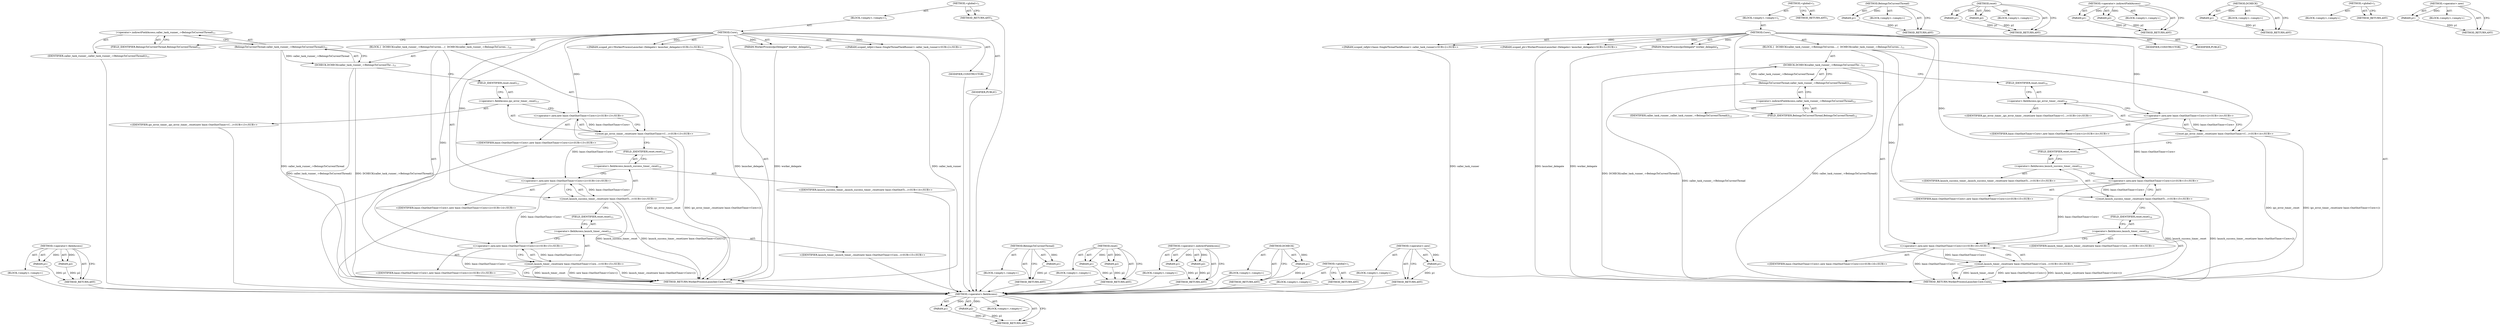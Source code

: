 digraph "&lt;operator&gt;.new" {
vulnerable_81 [label=<(METHOD,&lt;operator&gt;.fieldAccess)>];
vulnerable_82 [label=<(PARAM,p1)>];
vulnerable_83 [label=<(PARAM,p2)>];
vulnerable_84 [label=<(BLOCK,&lt;empty&gt;,&lt;empty&gt;)>];
vulnerable_85 [label=<(METHOD_RETURN,ANY)>];
vulnerable_6 [label=<(METHOD,&lt;global&gt;)<SUB>1</SUB>>];
vulnerable_7 [label=<(BLOCK,&lt;empty&gt;,&lt;empty&gt;)<SUB>1</SUB>>];
vulnerable_8 [label=<(METHOD,Core)<SUB>1</SUB>>];
vulnerable_9 [label="<(PARAM,scoped_refptr&lt;base::SingleThreadTaskRunner&gt; caller_task_runner)<SUB>2</SUB>>"];
vulnerable_10 [label="<(PARAM,scoped_ptr&lt;WorkerProcessLauncher::Delegate&gt; launcher_delegate)<SUB>3</SUB>>"];
vulnerable_11 [label=<(PARAM,WorkerProcessIpcDelegate* worker_delegate)<SUB>4</SUB>>];
vulnerable_12 [label=<(BLOCK,{
  DCHECK(caller_task_runner_-&gt;BelongsToCurren...,{
  DCHECK(caller_task_runner_-&gt;BelongsToCurren...)<SUB>10</SUB>>];
vulnerable_13 [label=<(DCHECK,DCHECK(caller_task_runner_-&gt;BelongsToCurrentThr...)<SUB>11</SUB>>];
vulnerable_14 [label=<(BelongsToCurrentThread,caller_task_runner_-&gt;BelongsToCurrentThread())<SUB>11</SUB>>];
vulnerable_15 [label=<(&lt;operator&gt;.indirectFieldAccess,caller_task_runner_-&gt;BelongsToCurrentThread)<SUB>11</SUB>>];
vulnerable_16 [label=<(IDENTIFIER,caller_task_runner_,caller_task_runner_-&gt;BelongsToCurrentThread())<SUB>11</SUB>>];
vulnerable_17 [label=<(FIELD_IDENTIFIER,BelongsToCurrentThread,BelongsToCurrentThread)<SUB>11</SUB>>];
vulnerable_18 [label="<(reset,ipc_error_timer_.reset(new base::OneShotTimer&lt;C...)<SUB>13</SUB>>"];
vulnerable_19 [label=<(&lt;operator&gt;.fieldAccess,ipc_error_timer_.reset)<SUB>13</SUB>>];
vulnerable_20 [label="<(IDENTIFIER,ipc_error_timer_,ipc_error_timer_.reset(new base::OneShotTimer&lt;C...)<SUB>13</SUB>>"];
vulnerable_21 [label=<(FIELD_IDENTIFIER,reset,reset)<SUB>13</SUB>>];
vulnerable_22 [label="<(&lt;operator&gt;.new,new base::OneShotTimer&lt;Core&gt;())<SUB>13</SUB>>"];
vulnerable_23 [label="<(IDENTIFIER,base::OneShotTimer&lt;Core&gt;,new base::OneShotTimer&lt;Core&gt;())<SUB>13</SUB>>"];
vulnerable_24 [label="<(reset,launch_success_timer_.reset(new base::OneShotTi...)<SUB>14</SUB>>"];
vulnerable_25 [label=<(&lt;operator&gt;.fieldAccess,launch_success_timer_.reset)<SUB>14</SUB>>];
vulnerable_26 [label="<(IDENTIFIER,launch_success_timer_,launch_success_timer_.reset(new base::OneShotTi...)<SUB>14</SUB>>"];
vulnerable_27 [label=<(FIELD_IDENTIFIER,reset,reset)<SUB>14</SUB>>];
vulnerable_28 [label="<(&lt;operator&gt;.new,new base::OneShotTimer&lt;Core&gt;())<SUB>14</SUB>>"];
vulnerable_29 [label="<(IDENTIFIER,base::OneShotTimer&lt;Core&gt;,new base::OneShotTimer&lt;Core&gt;())<SUB>14</SUB>>"];
vulnerable_30 [label="<(reset,launch_timer_.reset(new base::OneShotTimer&lt;Core...)<SUB>15</SUB>>"];
vulnerable_31 [label=<(&lt;operator&gt;.fieldAccess,launch_timer_.reset)<SUB>15</SUB>>];
vulnerable_32 [label="<(IDENTIFIER,launch_timer_,launch_timer_.reset(new base::OneShotTimer&lt;Core...)<SUB>15</SUB>>"];
vulnerable_33 [label=<(FIELD_IDENTIFIER,reset,reset)<SUB>15</SUB>>];
vulnerable_34 [label="<(&lt;operator&gt;.new,new base::OneShotTimer&lt;Core&gt;())<SUB>15</SUB>>"];
vulnerable_35 [label="<(IDENTIFIER,base::OneShotTimer&lt;Core&gt;,new base::OneShotTimer&lt;Core&gt;())<SUB>15</SUB>>"];
vulnerable_36 [label=<(MODIFIER,CONSTRUCTOR)>];
vulnerable_37 [label=<(MODIFIER,PUBLIC)>];
vulnerable_38 [label=<(METHOD_RETURN,WorkerProcessLauncher.Core.Core)<SUB>1</SUB>>];
vulnerable_40 [label=<(METHOD_RETURN,ANY)<SUB>1</SUB>>];
vulnerable_67 [label=<(METHOD,BelongsToCurrentThread)>];
vulnerable_68 [label=<(PARAM,p1)>];
vulnerable_69 [label=<(BLOCK,&lt;empty&gt;,&lt;empty&gt;)>];
vulnerable_70 [label=<(METHOD_RETURN,ANY)>];
vulnerable_76 [label=<(METHOD,reset)>];
vulnerable_77 [label=<(PARAM,p1)>];
vulnerable_78 [label=<(PARAM,p2)>];
vulnerable_79 [label=<(BLOCK,&lt;empty&gt;,&lt;empty&gt;)>];
vulnerable_80 [label=<(METHOD_RETURN,ANY)>];
vulnerable_71 [label=<(METHOD,&lt;operator&gt;.indirectFieldAccess)>];
vulnerable_72 [label=<(PARAM,p1)>];
vulnerable_73 [label=<(PARAM,p2)>];
vulnerable_74 [label=<(BLOCK,&lt;empty&gt;,&lt;empty&gt;)>];
vulnerable_75 [label=<(METHOD_RETURN,ANY)>];
vulnerable_63 [label=<(METHOD,DCHECK)>];
vulnerable_64 [label=<(PARAM,p1)>];
vulnerable_65 [label=<(BLOCK,&lt;empty&gt;,&lt;empty&gt;)>];
vulnerable_66 [label=<(METHOD_RETURN,ANY)>];
vulnerable_57 [label=<(METHOD,&lt;global&gt;)<SUB>1</SUB>>];
vulnerable_58 [label=<(BLOCK,&lt;empty&gt;,&lt;empty&gt;)>];
vulnerable_59 [label=<(METHOD_RETURN,ANY)>];
vulnerable_86 [label=<(METHOD,&lt;operator&gt;.new)>];
vulnerable_87 [label=<(PARAM,p1)>];
vulnerable_88 [label=<(BLOCK,&lt;empty&gt;,&lt;empty&gt;)>];
vulnerable_89 [label=<(METHOD_RETURN,ANY)>];
fixed_81 [label=<(METHOD,&lt;operator&gt;.fieldAccess)>];
fixed_82 [label=<(PARAM,p1)>];
fixed_83 [label=<(PARAM,p2)>];
fixed_84 [label=<(BLOCK,&lt;empty&gt;,&lt;empty&gt;)>];
fixed_85 [label=<(METHOD_RETURN,ANY)>];
fixed_6 [label=<(METHOD,&lt;global&gt;)<SUB>1</SUB>>];
fixed_7 [label=<(BLOCK,&lt;empty&gt;,&lt;empty&gt;)<SUB>1</SUB>>];
fixed_8 [label=<(METHOD,Core)<SUB>1</SUB>>];
fixed_9 [label="<(PARAM,scoped_refptr&lt;base::SingleThreadTaskRunner&gt; caller_task_runner)<SUB>2</SUB>>"];
fixed_10 [label="<(PARAM,scoped_ptr&lt;WorkerProcessLauncher::Delegate&gt; launcher_delegate)<SUB>3</SUB>>"];
fixed_11 [label=<(PARAM,WorkerProcessIpcDelegate* worker_delegate)<SUB>4</SUB>>];
fixed_12 [label=<(BLOCK,{
  DCHECK(caller_task_runner_-&gt;BelongsToCurren...,{
  DCHECK(caller_task_runner_-&gt;BelongsToCurren...)<SUB>11</SUB>>];
fixed_13 [label=<(DCHECK,DCHECK(caller_task_runner_-&gt;BelongsToCurrentThr...)<SUB>12</SUB>>];
fixed_14 [label=<(BelongsToCurrentThread,caller_task_runner_-&gt;BelongsToCurrentThread())<SUB>12</SUB>>];
fixed_15 [label=<(&lt;operator&gt;.indirectFieldAccess,caller_task_runner_-&gt;BelongsToCurrentThread)<SUB>12</SUB>>];
fixed_16 [label=<(IDENTIFIER,caller_task_runner_,caller_task_runner_-&gt;BelongsToCurrentThread())<SUB>12</SUB>>];
fixed_17 [label=<(FIELD_IDENTIFIER,BelongsToCurrentThread,BelongsToCurrentThread)<SUB>12</SUB>>];
fixed_18 [label="<(reset,ipc_error_timer_.reset(new base::OneShotTimer&lt;C...)<SUB>14</SUB>>"];
fixed_19 [label=<(&lt;operator&gt;.fieldAccess,ipc_error_timer_.reset)<SUB>14</SUB>>];
fixed_20 [label="<(IDENTIFIER,ipc_error_timer_,ipc_error_timer_.reset(new base::OneShotTimer&lt;C...)<SUB>14</SUB>>"];
fixed_21 [label=<(FIELD_IDENTIFIER,reset,reset)<SUB>14</SUB>>];
fixed_22 [label="<(&lt;operator&gt;.new,new base::OneShotTimer&lt;Core&gt;())<SUB>14</SUB>>"];
fixed_23 [label="<(IDENTIFIER,base::OneShotTimer&lt;Core&gt;,new base::OneShotTimer&lt;Core&gt;())<SUB>14</SUB>>"];
fixed_24 [label="<(reset,launch_success_timer_.reset(new base::OneShotTi...)<SUB>15</SUB>>"];
fixed_25 [label=<(&lt;operator&gt;.fieldAccess,launch_success_timer_.reset)<SUB>15</SUB>>];
fixed_26 [label="<(IDENTIFIER,launch_success_timer_,launch_success_timer_.reset(new base::OneShotTi...)<SUB>15</SUB>>"];
fixed_27 [label=<(FIELD_IDENTIFIER,reset,reset)<SUB>15</SUB>>];
fixed_28 [label="<(&lt;operator&gt;.new,new base::OneShotTimer&lt;Core&gt;())<SUB>15</SUB>>"];
fixed_29 [label="<(IDENTIFIER,base::OneShotTimer&lt;Core&gt;,new base::OneShotTimer&lt;Core&gt;())<SUB>15</SUB>>"];
fixed_30 [label="<(reset,launch_timer_.reset(new base::OneShotTimer&lt;Core...)<SUB>16</SUB>>"];
fixed_31 [label=<(&lt;operator&gt;.fieldAccess,launch_timer_.reset)<SUB>16</SUB>>];
fixed_32 [label="<(IDENTIFIER,launch_timer_,launch_timer_.reset(new base::OneShotTimer&lt;Core...)<SUB>16</SUB>>"];
fixed_33 [label=<(FIELD_IDENTIFIER,reset,reset)<SUB>16</SUB>>];
fixed_34 [label="<(&lt;operator&gt;.new,new base::OneShotTimer&lt;Core&gt;())<SUB>16</SUB>>"];
fixed_35 [label="<(IDENTIFIER,base::OneShotTimer&lt;Core&gt;,new base::OneShotTimer&lt;Core&gt;())<SUB>16</SUB>>"];
fixed_36 [label=<(MODIFIER,CONSTRUCTOR)>];
fixed_37 [label=<(MODIFIER,PUBLIC)>];
fixed_38 [label=<(METHOD_RETURN,WorkerProcessLauncher.Core.Core)<SUB>1</SUB>>];
fixed_40 [label=<(METHOD_RETURN,ANY)<SUB>1</SUB>>];
fixed_67 [label=<(METHOD,BelongsToCurrentThread)>];
fixed_68 [label=<(PARAM,p1)>];
fixed_69 [label=<(BLOCK,&lt;empty&gt;,&lt;empty&gt;)>];
fixed_70 [label=<(METHOD_RETURN,ANY)>];
fixed_76 [label=<(METHOD,reset)>];
fixed_77 [label=<(PARAM,p1)>];
fixed_78 [label=<(PARAM,p2)>];
fixed_79 [label=<(BLOCK,&lt;empty&gt;,&lt;empty&gt;)>];
fixed_80 [label=<(METHOD_RETURN,ANY)>];
fixed_71 [label=<(METHOD,&lt;operator&gt;.indirectFieldAccess)>];
fixed_72 [label=<(PARAM,p1)>];
fixed_73 [label=<(PARAM,p2)>];
fixed_74 [label=<(BLOCK,&lt;empty&gt;,&lt;empty&gt;)>];
fixed_75 [label=<(METHOD_RETURN,ANY)>];
fixed_63 [label=<(METHOD,DCHECK)>];
fixed_64 [label=<(PARAM,p1)>];
fixed_65 [label=<(BLOCK,&lt;empty&gt;,&lt;empty&gt;)>];
fixed_66 [label=<(METHOD_RETURN,ANY)>];
fixed_57 [label=<(METHOD,&lt;global&gt;)<SUB>1</SUB>>];
fixed_58 [label=<(BLOCK,&lt;empty&gt;,&lt;empty&gt;)>];
fixed_59 [label=<(METHOD_RETURN,ANY)>];
fixed_86 [label=<(METHOD,&lt;operator&gt;.new)>];
fixed_87 [label=<(PARAM,p1)>];
fixed_88 [label=<(BLOCK,&lt;empty&gt;,&lt;empty&gt;)>];
fixed_89 [label=<(METHOD_RETURN,ANY)>];
vulnerable_81 -> vulnerable_82  [key=0, label="AST: "];
vulnerable_81 -> vulnerable_82  [key=1, label="DDG: "];
vulnerable_81 -> vulnerable_84  [key=0, label="AST: "];
vulnerable_81 -> vulnerable_83  [key=0, label="AST: "];
vulnerable_81 -> vulnerable_83  [key=1, label="DDG: "];
vulnerable_81 -> vulnerable_85  [key=0, label="AST: "];
vulnerable_81 -> vulnerable_85  [key=1, label="CFG: "];
vulnerable_82 -> vulnerable_85  [key=0, label="DDG: p1"];
vulnerable_83 -> vulnerable_85  [key=0, label="DDG: p2"];
vulnerable_84 -> fixed_81  [key=0];
vulnerable_85 -> fixed_81  [key=0];
vulnerable_6 -> vulnerable_7  [key=0, label="AST: "];
vulnerable_6 -> vulnerable_40  [key=0, label="AST: "];
vulnerable_6 -> vulnerable_40  [key=1, label="CFG: "];
vulnerable_7 -> vulnerable_8  [key=0, label="AST: "];
vulnerable_8 -> vulnerable_9  [key=0, label="AST: "];
vulnerable_8 -> vulnerable_9  [key=1, label="DDG: "];
vulnerable_8 -> vulnerable_10  [key=0, label="AST: "];
vulnerable_8 -> vulnerable_10  [key=1, label="DDG: "];
vulnerable_8 -> vulnerable_11  [key=0, label="AST: "];
vulnerable_8 -> vulnerable_11  [key=1, label="DDG: "];
vulnerable_8 -> vulnerable_12  [key=0, label="AST: "];
vulnerable_8 -> vulnerable_36  [key=0, label="AST: "];
vulnerable_8 -> vulnerable_37  [key=0, label="AST: "];
vulnerable_8 -> vulnerable_38  [key=0, label="AST: "];
vulnerable_8 -> vulnerable_17  [key=0, label="CFG: "];
vulnerable_8 -> vulnerable_22  [key=0, label="DDG: "];
vulnerable_8 -> vulnerable_28  [key=0, label="DDG: "];
vulnerable_8 -> vulnerable_34  [key=0, label="DDG: "];
vulnerable_9 -> vulnerable_38  [key=0, label="DDG: caller_task_runner"];
vulnerable_10 -> vulnerable_38  [key=0, label="DDG: launcher_delegate"];
vulnerable_11 -> vulnerable_38  [key=0, label="DDG: worker_delegate"];
vulnerable_12 -> vulnerable_13  [key=0, label="AST: "];
vulnerable_12 -> vulnerable_18  [key=0, label="AST: "];
vulnerable_12 -> vulnerable_24  [key=0, label="AST: "];
vulnerable_12 -> vulnerable_30  [key=0, label="AST: "];
vulnerable_13 -> vulnerable_14  [key=0, label="AST: "];
vulnerable_13 -> vulnerable_21  [key=0, label="CFG: "];
vulnerable_13 -> vulnerable_38  [key=0, label="DDG: caller_task_runner_-&gt;BelongsToCurrentThread()"];
vulnerable_13 -> vulnerable_38  [key=1, label="DDG: DCHECK(caller_task_runner_-&gt;BelongsToCurrentThread())"];
vulnerable_14 -> vulnerable_15  [key=0, label="AST: "];
vulnerable_14 -> vulnerable_13  [key=0, label="CFG: "];
vulnerable_14 -> vulnerable_13  [key=1, label="DDG: caller_task_runner_-&gt;BelongsToCurrentThread"];
vulnerable_14 -> vulnerable_38  [key=0, label="DDG: caller_task_runner_-&gt;BelongsToCurrentThread"];
vulnerable_15 -> vulnerable_16  [key=0, label="AST: "];
vulnerable_15 -> vulnerable_17  [key=0, label="AST: "];
vulnerable_15 -> vulnerable_14  [key=0, label="CFG: "];
vulnerable_16 -> fixed_81  [key=0];
vulnerable_17 -> vulnerable_15  [key=0, label="CFG: "];
vulnerable_18 -> vulnerable_19  [key=0, label="AST: "];
vulnerable_18 -> vulnerable_22  [key=0, label="AST: "];
vulnerable_18 -> vulnerable_27  [key=0, label="CFG: "];
vulnerable_18 -> vulnerable_38  [key=0, label="DDG: ipc_error_timer_.reset"];
vulnerable_18 -> vulnerable_38  [key=1, label="DDG: ipc_error_timer_.reset(new base::OneShotTimer&lt;Core&gt;())"];
vulnerable_19 -> vulnerable_20  [key=0, label="AST: "];
vulnerable_19 -> vulnerable_21  [key=0, label="AST: "];
vulnerable_19 -> vulnerable_22  [key=0, label="CFG: "];
vulnerable_20 -> fixed_81  [key=0];
vulnerable_21 -> vulnerable_19  [key=0, label="CFG: "];
vulnerable_22 -> vulnerable_23  [key=0, label="AST: "];
vulnerable_22 -> vulnerable_18  [key=0, label="CFG: "];
vulnerable_22 -> vulnerable_18  [key=1, label="DDG: base::OneShotTimer&lt;Core&gt;"];
vulnerable_22 -> vulnerable_28  [key=0, label="DDG: base::OneShotTimer&lt;Core&gt;"];
vulnerable_23 -> fixed_81  [key=0];
vulnerable_24 -> vulnerable_25  [key=0, label="AST: "];
vulnerable_24 -> vulnerable_28  [key=0, label="AST: "];
vulnerable_24 -> vulnerable_33  [key=0, label="CFG: "];
vulnerable_24 -> vulnerable_38  [key=0, label="DDG: launch_success_timer_.reset"];
vulnerable_24 -> vulnerable_38  [key=1, label="DDG: launch_success_timer_.reset(new base::OneShotTimer&lt;Core&gt;())"];
vulnerable_25 -> vulnerable_26  [key=0, label="AST: "];
vulnerable_25 -> vulnerable_27  [key=0, label="AST: "];
vulnerable_25 -> vulnerable_28  [key=0, label="CFG: "];
vulnerable_26 -> fixed_81  [key=0];
vulnerable_27 -> vulnerable_25  [key=0, label="CFG: "];
vulnerable_28 -> vulnerable_29  [key=0, label="AST: "];
vulnerable_28 -> vulnerable_24  [key=0, label="CFG: "];
vulnerable_28 -> vulnerable_24  [key=1, label="DDG: base::OneShotTimer&lt;Core&gt;"];
vulnerable_28 -> vulnerable_34  [key=0, label="DDG: base::OneShotTimer&lt;Core&gt;"];
vulnerable_29 -> fixed_81  [key=0];
vulnerable_30 -> vulnerable_31  [key=0, label="AST: "];
vulnerable_30 -> vulnerable_34  [key=0, label="AST: "];
vulnerable_30 -> vulnerable_38  [key=0, label="CFG: "];
vulnerable_30 -> vulnerable_38  [key=1, label="DDG: launch_timer_.reset"];
vulnerable_30 -> vulnerable_38  [key=2, label="DDG: new base::OneShotTimer&lt;Core&gt;()"];
vulnerable_30 -> vulnerable_38  [key=3, label="DDG: launch_timer_.reset(new base::OneShotTimer&lt;Core&gt;())"];
vulnerable_31 -> vulnerable_32  [key=0, label="AST: "];
vulnerable_31 -> vulnerable_33  [key=0, label="AST: "];
vulnerable_31 -> vulnerable_34  [key=0, label="CFG: "];
vulnerable_32 -> fixed_81  [key=0];
vulnerable_33 -> vulnerable_31  [key=0, label="CFG: "];
vulnerable_34 -> vulnerable_35  [key=0, label="AST: "];
vulnerable_34 -> vulnerable_30  [key=0, label="CFG: "];
vulnerable_34 -> vulnerable_30  [key=1, label="DDG: base::OneShotTimer&lt;Core&gt;"];
vulnerable_34 -> vulnerable_38  [key=0, label="DDG: base::OneShotTimer&lt;Core&gt;"];
vulnerable_35 -> fixed_81  [key=0];
vulnerable_36 -> fixed_81  [key=0];
vulnerable_37 -> fixed_81  [key=0];
vulnerable_38 -> fixed_81  [key=0];
vulnerable_40 -> fixed_81  [key=0];
vulnerable_67 -> vulnerable_68  [key=0, label="AST: "];
vulnerable_67 -> vulnerable_68  [key=1, label="DDG: "];
vulnerable_67 -> vulnerable_69  [key=0, label="AST: "];
vulnerable_67 -> vulnerable_70  [key=0, label="AST: "];
vulnerable_67 -> vulnerable_70  [key=1, label="CFG: "];
vulnerable_68 -> vulnerable_70  [key=0, label="DDG: p1"];
vulnerable_69 -> fixed_81  [key=0];
vulnerable_70 -> fixed_81  [key=0];
vulnerable_76 -> vulnerable_77  [key=0, label="AST: "];
vulnerable_76 -> vulnerable_77  [key=1, label="DDG: "];
vulnerable_76 -> vulnerable_79  [key=0, label="AST: "];
vulnerable_76 -> vulnerable_78  [key=0, label="AST: "];
vulnerable_76 -> vulnerable_78  [key=1, label="DDG: "];
vulnerable_76 -> vulnerable_80  [key=0, label="AST: "];
vulnerable_76 -> vulnerable_80  [key=1, label="CFG: "];
vulnerable_77 -> vulnerable_80  [key=0, label="DDG: p1"];
vulnerable_78 -> vulnerable_80  [key=0, label="DDG: p2"];
vulnerable_79 -> fixed_81  [key=0];
vulnerable_80 -> fixed_81  [key=0];
vulnerable_71 -> vulnerable_72  [key=0, label="AST: "];
vulnerable_71 -> vulnerable_72  [key=1, label="DDG: "];
vulnerable_71 -> vulnerable_74  [key=0, label="AST: "];
vulnerable_71 -> vulnerable_73  [key=0, label="AST: "];
vulnerable_71 -> vulnerable_73  [key=1, label="DDG: "];
vulnerable_71 -> vulnerable_75  [key=0, label="AST: "];
vulnerable_71 -> vulnerable_75  [key=1, label="CFG: "];
vulnerable_72 -> vulnerable_75  [key=0, label="DDG: p1"];
vulnerable_73 -> vulnerable_75  [key=0, label="DDG: p2"];
vulnerable_74 -> fixed_81  [key=0];
vulnerable_75 -> fixed_81  [key=0];
vulnerable_63 -> vulnerable_64  [key=0, label="AST: "];
vulnerable_63 -> vulnerable_64  [key=1, label="DDG: "];
vulnerable_63 -> vulnerable_65  [key=0, label="AST: "];
vulnerable_63 -> vulnerable_66  [key=0, label="AST: "];
vulnerable_63 -> vulnerable_66  [key=1, label="CFG: "];
vulnerable_64 -> vulnerable_66  [key=0, label="DDG: p1"];
vulnerable_65 -> fixed_81  [key=0];
vulnerable_66 -> fixed_81  [key=0];
vulnerable_57 -> vulnerable_58  [key=0, label="AST: "];
vulnerable_57 -> vulnerable_59  [key=0, label="AST: "];
vulnerable_57 -> vulnerable_59  [key=1, label="CFG: "];
vulnerable_58 -> fixed_81  [key=0];
vulnerable_59 -> fixed_81  [key=0];
vulnerable_86 -> vulnerable_87  [key=0, label="AST: "];
vulnerable_86 -> vulnerable_87  [key=1, label="DDG: "];
vulnerable_86 -> vulnerable_88  [key=0, label="AST: "];
vulnerable_86 -> vulnerable_89  [key=0, label="AST: "];
vulnerable_86 -> vulnerable_89  [key=1, label="CFG: "];
vulnerable_87 -> vulnerable_89  [key=0, label="DDG: p1"];
vulnerable_88 -> fixed_81  [key=0];
vulnerable_89 -> fixed_81  [key=0];
fixed_81 -> fixed_82  [key=0, label="AST: "];
fixed_81 -> fixed_82  [key=1, label="DDG: "];
fixed_81 -> fixed_84  [key=0, label="AST: "];
fixed_81 -> fixed_83  [key=0, label="AST: "];
fixed_81 -> fixed_83  [key=1, label="DDG: "];
fixed_81 -> fixed_85  [key=0, label="AST: "];
fixed_81 -> fixed_85  [key=1, label="CFG: "];
fixed_82 -> fixed_85  [key=0, label="DDG: p1"];
fixed_83 -> fixed_85  [key=0, label="DDG: p2"];
fixed_6 -> fixed_7  [key=0, label="AST: "];
fixed_6 -> fixed_40  [key=0, label="AST: "];
fixed_6 -> fixed_40  [key=1, label="CFG: "];
fixed_7 -> fixed_8  [key=0, label="AST: "];
fixed_8 -> fixed_9  [key=0, label="AST: "];
fixed_8 -> fixed_9  [key=1, label="DDG: "];
fixed_8 -> fixed_10  [key=0, label="AST: "];
fixed_8 -> fixed_10  [key=1, label="DDG: "];
fixed_8 -> fixed_11  [key=0, label="AST: "];
fixed_8 -> fixed_11  [key=1, label="DDG: "];
fixed_8 -> fixed_12  [key=0, label="AST: "];
fixed_8 -> fixed_36  [key=0, label="AST: "];
fixed_8 -> fixed_37  [key=0, label="AST: "];
fixed_8 -> fixed_38  [key=0, label="AST: "];
fixed_8 -> fixed_17  [key=0, label="CFG: "];
fixed_8 -> fixed_22  [key=0, label="DDG: "];
fixed_8 -> fixed_28  [key=0, label="DDG: "];
fixed_8 -> fixed_34  [key=0, label="DDG: "];
fixed_9 -> fixed_38  [key=0, label="DDG: caller_task_runner"];
fixed_10 -> fixed_38  [key=0, label="DDG: launcher_delegate"];
fixed_11 -> fixed_38  [key=0, label="DDG: worker_delegate"];
fixed_12 -> fixed_13  [key=0, label="AST: "];
fixed_12 -> fixed_18  [key=0, label="AST: "];
fixed_12 -> fixed_24  [key=0, label="AST: "];
fixed_12 -> fixed_30  [key=0, label="AST: "];
fixed_13 -> fixed_14  [key=0, label="AST: "];
fixed_13 -> fixed_21  [key=0, label="CFG: "];
fixed_13 -> fixed_38  [key=0, label="DDG: caller_task_runner_-&gt;BelongsToCurrentThread()"];
fixed_13 -> fixed_38  [key=1, label="DDG: DCHECK(caller_task_runner_-&gt;BelongsToCurrentThread())"];
fixed_14 -> fixed_15  [key=0, label="AST: "];
fixed_14 -> fixed_13  [key=0, label="CFG: "];
fixed_14 -> fixed_13  [key=1, label="DDG: caller_task_runner_-&gt;BelongsToCurrentThread"];
fixed_14 -> fixed_38  [key=0, label="DDG: caller_task_runner_-&gt;BelongsToCurrentThread"];
fixed_15 -> fixed_16  [key=0, label="AST: "];
fixed_15 -> fixed_17  [key=0, label="AST: "];
fixed_15 -> fixed_14  [key=0, label="CFG: "];
fixed_17 -> fixed_15  [key=0, label="CFG: "];
fixed_18 -> fixed_19  [key=0, label="AST: "];
fixed_18 -> fixed_22  [key=0, label="AST: "];
fixed_18 -> fixed_27  [key=0, label="CFG: "];
fixed_18 -> fixed_38  [key=0, label="DDG: ipc_error_timer_.reset"];
fixed_18 -> fixed_38  [key=1, label="DDG: ipc_error_timer_.reset(new base::OneShotTimer&lt;Core&gt;())"];
fixed_19 -> fixed_20  [key=0, label="AST: "];
fixed_19 -> fixed_21  [key=0, label="AST: "];
fixed_19 -> fixed_22  [key=0, label="CFG: "];
fixed_21 -> fixed_19  [key=0, label="CFG: "];
fixed_22 -> fixed_23  [key=0, label="AST: "];
fixed_22 -> fixed_18  [key=0, label="CFG: "];
fixed_22 -> fixed_18  [key=1, label="DDG: base::OneShotTimer&lt;Core&gt;"];
fixed_22 -> fixed_28  [key=0, label="DDG: base::OneShotTimer&lt;Core&gt;"];
fixed_24 -> fixed_25  [key=0, label="AST: "];
fixed_24 -> fixed_28  [key=0, label="AST: "];
fixed_24 -> fixed_33  [key=0, label="CFG: "];
fixed_24 -> fixed_38  [key=0, label="DDG: launch_success_timer_.reset"];
fixed_24 -> fixed_38  [key=1, label="DDG: launch_success_timer_.reset(new base::OneShotTimer&lt;Core&gt;())"];
fixed_25 -> fixed_26  [key=0, label="AST: "];
fixed_25 -> fixed_27  [key=0, label="AST: "];
fixed_25 -> fixed_28  [key=0, label="CFG: "];
fixed_27 -> fixed_25  [key=0, label="CFG: "];
fixed_28 -> fixed_29  [key=0, label="AST: "];
fixed_28 -> fixed_24  [key=0, label="CFG: "];
fixed_28 -> fixed_24  [key=1, label="DDG: base::OneShotTimer&lt;Core&gt;"];
fixed_28 -> fixed_34  [key=0, label="DDG: base::OneShotTimer&lt;Core&gt;"];
fixed_30 -> fixed_31  [key=0, label="AST: "];
fixed_30 -> fixed_34  [key=0, label="AST: "];
fixed_30 -> fixed_38  [key=0, label="CFG: "];
fixed_30 -> fixed_38  [key=1, label="DDG: launch_timer_.reset"];
fixed_30 -> fixed_38  [key=2, label="DDG: new base::OneShotTimer&lt;Core&gt;()"];
fixed_30 -> fixed_38  [key=3, label="DDG: launch_timer_.reset(new base::OneShotTimer&lt;Core&gt;())"];
fixed_31 -> fixed_32  [key=0, label="AST: "];
fixed_31 -> fixed_33  [key=0, label="AST: "];
fixed_31 -> fixed_34  [key=0, label="CFG: "];
fixed_33 -> fixed_31  [key=0, label="CFG: "];
fixed_34 -> fixed_35  [key=0, label="AST: "];
fixed_34 -> fixed_30  [key=0, label="CFG: "];
fixed_34 -> fixed_30  [key=1, label="DDG: base::OneShotTimer&lt;Core&gt;"];
fixed_34 -> fixed_38  [key=0, label="DDG: base::OneShotTimer&lt;Core&gt;"];
fixed_67 -> fixed_68  [key=0, label="AST: "];
fixed_67 -> fixed_68  [key=1, label="DDG: "];
fixed_67 -> fixed_69  [key=0, label="AST: "];
fixed_67 -> fixed_70  [key=0, label="AST: "];
fixed_67 -> fixed_70  [key=1, label="CFG: "];
fixed_68 -> fixed_70  [key=0, label="DDG: p1"];
fixed_76 -> fixed_77  [key=0, label="AST: "];
fixed_76 -> fixed_77  [key=1, label="DDG: "];
fixed_76 -> fixed_79  [key=0, label="AST: "];
fixed_76 -> fixed_78  [key=0, label="AST: "];
fixed_76 -> fixed_78  [key=1, label="DDG: "];
fixed_76 -> fixed_80  [key=0, label="AST: "];
fixed_76 -> fixed_80  [key=1, label="CFG: "];
fixed_77 -> fixed_80  [key=0, label="DDG: p1"];
fixed_78 -> fixed_80  [key=0, label="DDG: p2"];
fixed_71 -> fixed_72  [key=0, label="AST: "];
fixed_71 -> fixed_72  [key=1, label="DDG: "];
fixed_71 -> fixed_74  [key=0, label="AST: "];
fixed_71 -> fixed_73  [key=0, label="AST: "];
fixed_71 -> fixed_73  [key=1, label="DDG: "];
fixed_71 -> fixed_75  [key=0, label="AST: "];
fixed_71 -> fixed_75  [key=1, label="CFG: "];
fixed_72 -> fixed_75  [key=0, label="DDG: p1"];
fixed_73 -> fixed_75  [key=0, label="DDG: p2"];
fixed_63 -> fixed_64  [key=0, label="AST: "];
fixed_63 -> fixed_64  [key=1, label="DDG: "];
fixed_63 -> fixed_65  [key=0, label="AST: "];
fixed_63 -> fixed_66  [key=0, label="AST: "];
fixed_63 -> fixed_66  [key=1, label="CFG: "];
fixed_64 -> fixed_66  [key=0, label="DDG: p1"];
fixed_57 -> fixed_58  [key=0, label="AST: "];
fixed_57 -> fixed_59  [key=0, label="AST: "];
fixed_57 -> fixed_59  [key=1, label="CFG: "];
fixed_86 -> fixed_87  [key=0, label="AST: "];
fixed_86 -> fixed_87  [key=1, label="DDG: "];
fixed_86 -> fixed_88  [key=0, label="AST: "];
fixed_86 -> fixed_89  [key=0, label="AST: "];
fixed_86 -> fixed_89  [key=1, label="CFG: "];
fixed_87 -> fixed_89  [key=0, label="DDG: p1"];
}
